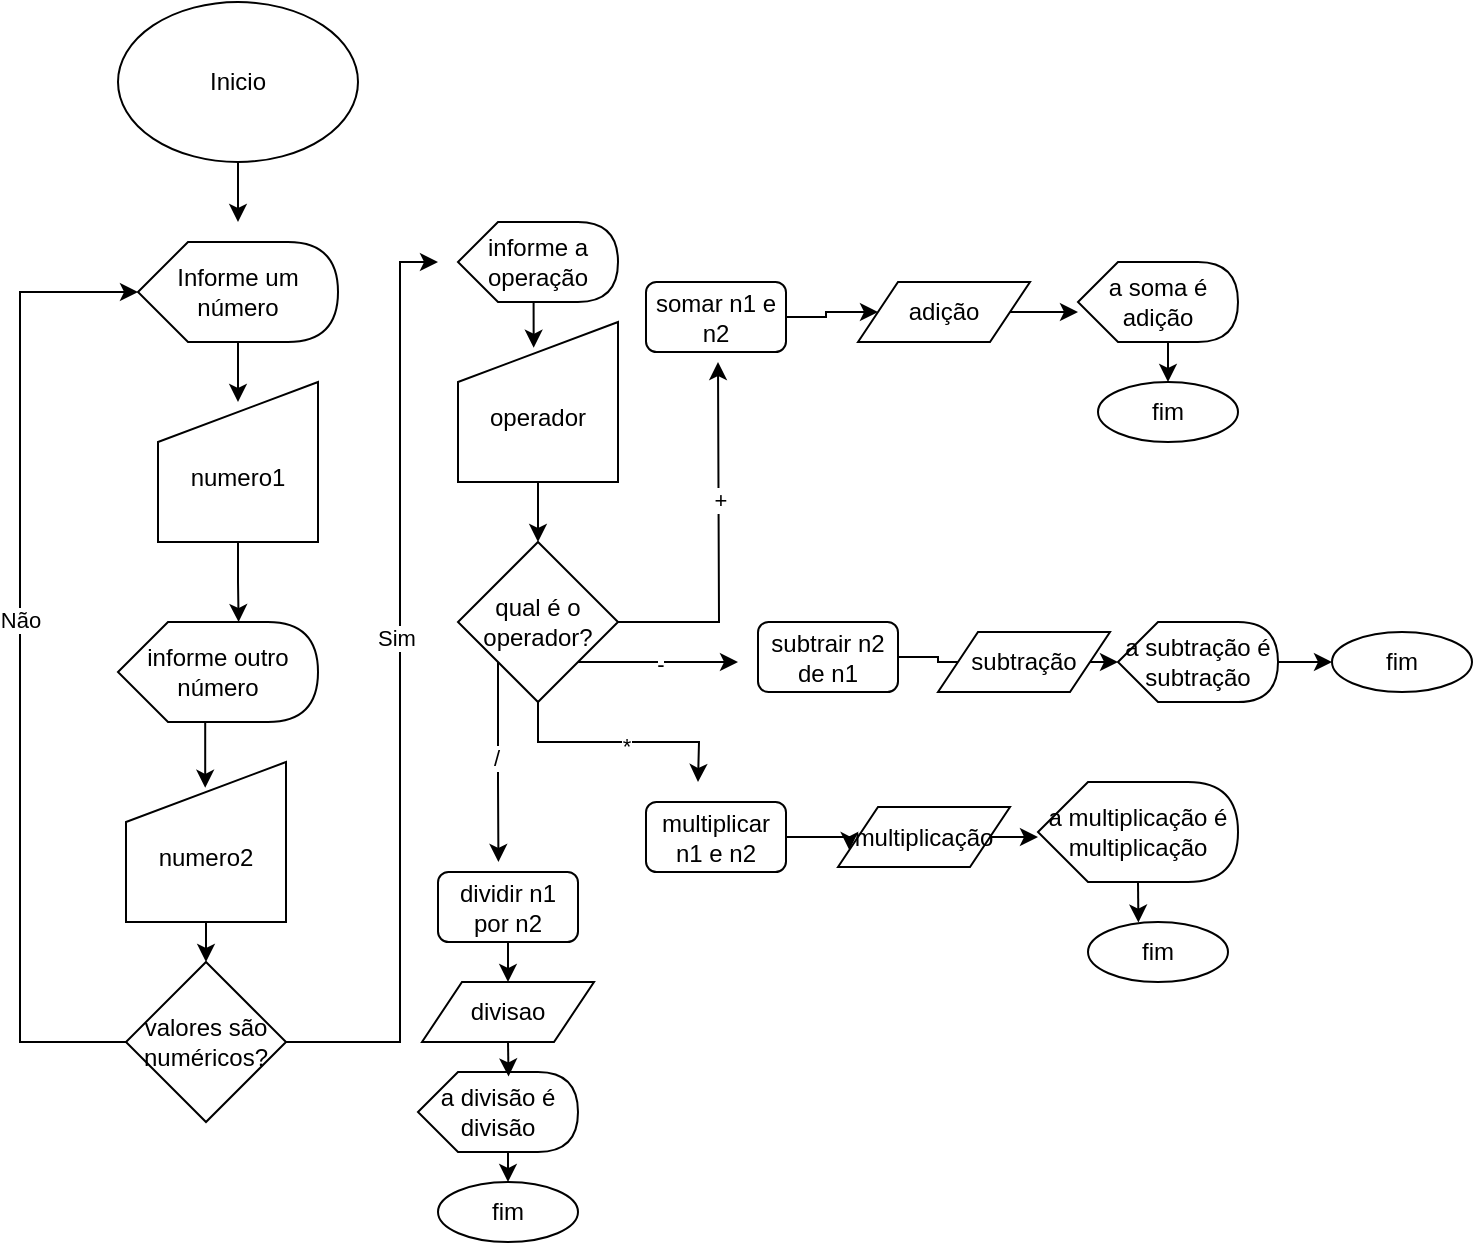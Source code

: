<mxfile version="26.2.13">
  <diagram name="Página-1" id="zWXQqoCImUa7uYCcetUl">
    <mxGraphModel dx="1313" dy="713" grid="1" gridSize="10" guides="1" tooltips="1" connect="1" arrows="1" fold="1" page="1" pageScale="1" pageWidth="827" pageHeight="1169" math="0" shadow="0">
      <root>
        <mxCell id="0" />
        <mxCell id="1" parent="0" />
        <mxCell id="GLRe6uKypIOMZwNr7LMk-2" style="edgeStyle=orthogonalEdgeStyle;rounded=0;orthogonalLoop=1;jettySize=auto;html=1;exitX=0.5;exitY=1;exitDx=0;exitDy=0;" edge="1" parent="1" source="GLRe6uKypIOMZwNr7LMk-1">
          <mxGeometry relative="1" as="geometry">
            <mxPoint x="210" y="160" as="targetPoint" />
          </mxGeometry>
        </mxCell>
        <mxCell id="GLRe6uKypIOMZwNr7LMk-1" value="Inicio" style="ellipse;whiteSpace=wrap;html=1;" vertex="1" parent="1">
          <mxGeometry x="150" y="50" width="120" height="80" as="geometry" />
        </mxCell>
        <mxCell id="GLRe6uKypIOMZwNr7LMk-4" style="edgeStyle=orthogonalEdgeStyle;rounded=0;orthogonalLoop=1;jettySize=auto;html=1;exitX=0;exitY=0;exitDx=50;exitDy=50;exitPerimeter=0;" edge="1" parent="1" source="GLRe6uKypIOMZwNr7LMk-3">
          <mxGeometry relative="1" as="geometry">
            <mxPoint x="210" y="250" as="targetPoint" />
          </mxGeometry>
        </mxCell>
        <mxCell id="GLRe6uKypIOMZwNr7LMk-3" value="Informe um número" style="shape=display;whiteSpace=wrap;html=1;" vertex="1" parent="1">
          <mxGeometry x="160" y="170" width="100" height="50" as="geometry" />
        </mxCell>
        <mxCell id="GLRe6uKypIOMZwNr7LMk-5" value="&lt;div&gt;&lt;br&gt;&lt;/div&gt;numero1" style="shape=manualInput;whiteSpace=wrap;html=1;" vertex="1" parent="1">
          <mxGeometry x="170" y="240" width="80" height="80" as="geometry" />
        </mxCell>
        <mxCell id="GLRe6uKypIOMZwNr7LMk-6" value="informe outro número" style="shape=display;whiteSpace=wrap;html=1;" vertex="1" parent="1">
          <mxGeometry x="150" y="360" width="100" height="50" as="geometry" />
        </mxCell>
        <mxCell id="GLRe6uKypIOMZwNr7LMk-11" style="edgeStyle=orthogonalEdgeStyle;rounded=0;orthogonalLoop=1;jettySize=auto;html=1;exitX=0.5;exitY=1;exitDx=0;exitDy=0;entryX=0.5;entryY=0;entryDx=0;entryDy=0;" edge="1" parent="1" source="GLRe6uKypIOMZwNr7LMk-7" target="GLRe6uKypIOMZwNr7LMk-10">
          <mxGeometry relative="1" as="geometry" />
        </mxCell>
        <mxCell id="GLRe6uKypIOMZwNr7LMk-7" value="&lt;div&gt;&lt;br&gt;&lt;/div&gt;numero2" style="shape=manualInput;whiteSpace=wrap;html=1;" vertex="1" parent="1">
          <mxGeometry x="154" y="430" width="80" height="80" as="geometry" />
        </mxCell>
        <mxCell id="GLRe6uKypIOMZwNr7LMk-8" style="edgeStyle=orthogonalEdgeStyle;rounded=0;orthogonalLoop=1;jettySize=auto;html=1;exitX=0.5;exitY=1;exitDx=0;exitDy=0;entryX=0.603;entryY=0;entryDx=0;entryDy=0;entryPerimeter=0;" edge="1" parent="1" source="GLRe6uKypIOMZwNr7LMk-5" target="GLRe6uKypIOMZwNr7LMk-6">
          <mxGeometry relative="1" as="geometry" />
        </mxCell>
        <mxCell id="GLRe6uKypIOMZwNr7LMk-9" style="edgeStyle=orthogonalEdgeStyle;rounded=0;orthogonalLoop=1;jettySize=auto;html=1;exitX=0;exitY=0;exitDx=50;exitDy=50;exitPerimeter=0;entryX=0.495;entryY=0.161;entryDx=0;entryDy=0;entryPerimeter=0;" edge="1" parent="1" source="GLRe6uKypIOMZwNr7LMk-6" target="GLRe6uKypIOMZwNr7LMk-7">
          <mxGeometry relative="1" as="geometry" />
        </mxCell>
        <mxCell id="GLRe6uKypIOMZwNr7LMk-12" style="edgeStyle=orthogonalEdgeStyle;rounded=0;orthogonalLoop=1;jettySize=auto;html=1;exitX=0;exitY=0.5;exitDx=0;exitDy=0;entryX=0;entryY=0.5;entryDx=0;entryDy=0;entryPerimeter=0;" edge="1" parent="1" source="GLRe6uKypIOMZwNr7LMk-10" target="GLRe6uKypIOMZwNr7LMk-3">
          <mxGeometry relative="1" as="geometry">
            <mxPoint x="100" y="90" as="targetPoint" />
            <Array as="points">
              <mxPoint x="101" y="570" />
              <mxPoint x="101" y="195" />
            </Array>
          </mxGeometry>
        </mxCell>
        <mxCell id="GLRe6uKypIOMZwNr7LMk-13" value="Não" style="edgeLabel;html=1;align=center;verticalAlign=middle;resizable=0;points=[];" vertex="1" connectable="0" parent="GLRe6uKypIOMZwNr7LMk-12">
          <mxGeometry x="0.084" relative="1" as="geometry">
            <mxPoint as="offset" />
          </mxGeometry>
        </mxCell>
        <mxCell id="GLRe6uKypIOMZwNr7LMk-14" style="edgeStyle=orthogonalEdgeStyle;rounded=0;orthogonalLoop=1;jettySize=auto;html=1;exitX=1;exitY=0.5;exitDx=0;exitDy=0;" edge="1" parent="1" source="GLRe6uKypIOMZwNr7LMk-10">
          <mxGeometry relative="1" as="geometry">
            <mxPoint x="310" y="180" as="targetPoint" />
            <Array as="points">
              <mxPoint x="291" y="570" />
              <mxPoint x="291" y="180" />
            </Array>
          </mxGeometry>
        </mxCell>
        <mxCell id="GLRe6uKypIOMZwNr7LMk-15" value="Sim" style="edgeLabel;html=1;align=center;verticalAlign=middle;resizable=0;points=[];" vertex="1" connectable="0" parent="GLRe6uKypIOMZwNr7LMk-14">
          <mxGeometry x="0.111" y="2" relative="1" as="geometry">
            <mxPoint as="offset" />
          </mxGeometry>
        </mxCell>
        <mxCell id="GLRe6uKypIOMZwNr7LMk-10" value="valores são numéricos?" style="rhombus;whiteSpace=wrap;html=1;" vertex="1" parent="1">
          <mxGeometry x="154" y="530" width="80" height="80" as="geometry" />
        </mxCell>
        <mxCell id="GLRe6uKypIOMZwNr7LMk-16" value="informe a operação" style="shape=display;whiteSpace=wrap;html=1;" vertex="1" parent="1">
          <mxGeometry x="320" y="160" width="80" height="40" as="geometry" />
        </mxCell>
        <mxCell id="GLRe6uKypIOMZwNr7LMk-23" style="edgeStyle=orthogonalEdgeStyle;rounded=0;orthogonalLoop=1;jettySize=auto;html=1;exitX=0.5;exitY=1;exitDx=0;exitDy=0;entryX=0.5;entryY=0;entryDx=0;entryDy=0;" edge="1" parent="1" source="GLRe6uKypIOMZwNr7LMk-17" target="GLRe6uKypIOMZwNr7LMk-22">
          <mxGeometry relative="1" as="geometry" />
        </mxCell>
        <mxCell id="GLRe6uKypIOMZwNr7LMk-17" value="&lt;div&gt;&lt;br&gt;&lt;/div&gt;operador" style="shape=manualInput;whiteSpace=wrap;html=1;" vertex="1" parent="1">
          <mxGeometry x="320" y="210" width="80" height="80" as="geometry" />
        </mxCell>
        <mxCell id="GLRe6uKypIOMZwNr7LMk-21" style="edgeStyle=orthogonalEdgeStyle;rounded=0;orthogonalLoop=1;jettySize=auto;html=1;exitX=0;exitY=0;exitDx=40;exitDy=40;exitPerimeter=0;entryX=0.473;entryY=0.161;entryDx=0;entryDy=0;entryPerimeter=0;" edge="1" parent="1" source="GLRe6uKypIOMZwNr7LMk-16" target="GLRe6uKypIOMZwNr7LMk-17">
          <mxGeometry relative="1" as="geometry" />
        </mxCell>
        <mxCell id="GLRe6uKypIOMZwNr7LMk-25" style="edgeStyle=orthogonalEdgeStyle;rounded=0;orthogonalLoop=1;jettySize=auto;html=1;exitX=1;exitY=0.5;exitDx=0;exitDy=0;" edge="1" parent="1" source="GLRe6uKypIOMZwNr7LMk-22">
          <mxGeometry relative="1" as="geometry">
            <mxPoint x="450" y="230" as="targetPoint" />
          </mxGeometry>
        </mxCell>
        <mxCell id="GLRe6uKypIOMZwNr7LMk-26" value="+" style="edgeLabel;html=1;align=center;verticalAlign=middle;resizable=0;points=[];" vertex="1" connectable="0" parent="GLRe6uKypIOMZwNr7LMk-25">
          <mxGeometry x="0.236" relative="1" as="geometry">
            <mxPoint as="offset" />
          </mxGeometry>
        </mxCell>
        <mxCell id="GLRe6uKypIOMZwNr7LMk-27" style="edgeStyle=orthogonalEdgeStyle;rounded=0;orthogonalLoop=1;jettySize=auto;html=1;exitX=1;exitY=1;exitDx=0;exitDy=0;" edge="1" parent="1" source="GLRe6uKypIOMZwNr7LMk-22">
          <mxGeometry relative="1" as="geometry">
            <mxPoint x="460" y="380" as="targetPoint" />
          </mxGeometry>
        </mxCell>
        <mxCell id="GLRe6uKypIOMZwNr7LMk-28" value="-" style="edgeLabel;html=1;align=center;verticalAlign=middle;resizable=0;points=[];" vertex="1" connectable="0" parent="GLRe6uKypIOMZwNr7LMk-27">
          <mxGeometry x="0.016" y="-1" relative="1" as="geometry">
            <mxPoint as="offset" />
          </mxGeometry>
        </mxCell>
        <mxCell id="GLRe6uKypIOMZwNr7LMk-31" style="edgeStyle=orthogonalEdgeStyle;rounded=0;orthogonalLoop=1;jettySize=auto;html=1;exitX=0.5;exitY=1;exitDx=0;exitDy=0;" edge="1" parent="1" source="GLRe6uKypIOMZwNr7LMk-22">
          <mxGeometry relative="1" as="geometry">
            <mxPoint x="440" y="440" as="targetPoint" />
          </mxGeometry>
        </mxCell>
        <mxCell id="GLRe6uKypIOMZwNr7LMk-32" value="*" style="edgeLabel;html=1;align=center;verticalAlign=middle;resizable=0;points=[];" vertex="1" connectable="0" parent="GLRe6uKypIOMZwNr7LMk-31">
          <mxGeometry x="0.066" y="-2" relative="1" as="geometry">
            <mxPoint as="offset" />
          </mxGeometry>
        </mxCell>
        <mxCell id="GLRe6uKypIOMZwNr7LMk-33" style="edgeStyle=orthogonalEdgeStyle;rounded=0;orthogonalLoop=1;jettySize=auto;html=1;exitX=0;exitY=1;exitDx=0;exitDy=0;" edge="1" parent="1" source="GLRe6uKypIOMZwNr7LMk-22">
          <mxGeometry relative="1" as="geometry">
            <mxPoint x="340.222" y="480" as="targetPoint" />
          </mxGeometry>
        </mxCell>
        <mxCell id="GLRe6uKypIOMZwNr7LMk-34" value="/" style="edgeLabel;html=1;align=center;verticalAlign=middle;resizable=0;points=[];" vertex="1" connectable="0" parent="GLRe6uKypIOMZwNr7LMk-33">
          <mxGeometry x="-0.043" y="-1" relative="1" as="geometry">
            <mxPoint as="offset" />
          </mxGeometry>
        </mxCell>
        <mxCell id="GLRe6uKypIOMZwNr7LMk-22" value="qual é o operador?" style="rhombus;whiteSpace=wrap;html=1;" vertex="1" parent="1">
          <mxGeometry x="320" y="320" width="80" height="80" as="geometry" />
        </mxCell>
        <mxCell id="GLRe6uKypIOMZwNr7LMk-30" style="edgeStyle=orthogonalEdgeStyle;rounded=0;orthogonalLoop=1;jettySize=auto;html=1;exitX=0.5;exitY=1;exitDx=0;exitDy=0;" edge="1" parent="1" source="GLRe6uKypIOMZwNr7LMk-22" target="GLRe6uKypIOMZwNr7LMk-22">
          <mxGeometry relative="1" as="geometry" />
        </mxCell>
        <mxCell id="GLRe6uKypIOMZwNr7LMk-43" style="edgeStyle=orthogonalEdgeStyle;rounded=0;orthogonalLoop=1;jettySize=auto;html=1;exitX=1;exitY=0.5;exitDx=0;exitDy=0;" edge="1" parent="1" source="GLRe6uKypIOMZwNr7LMk-35" target="GLRe6uKypIOMZwNr7LMk-40">
          <mxGeometry relative="1" as="geometry" />
        </mxCell>
        <mxCell id="GLRe6uKypIOMZwNr7LMk-35" value="somar n1 e n2" style="rounded=1;whiteSpace=wrap;html=1;" vertex="1" parent="1">
          <mxGeometry x="414" y="190" width="70" height="35" as="geometry" />
        </mxCell>
        <mxCell id="GLRe6uKypIOMZwNr7LMk-46" style="edgeStyle=orthogonalEdgeStyle;rounded=0;orthogonalLoop=1;jettySize=auto;html=1;exitX=0.5;exitY=1;exitDx=0;exitDy=0;entryX=0.5;entryY=0;entryDx=0;entryDy=0;" edge="1" parent="1" source="GLRe6uKypIOMZwNr7LMk-36" target="GLRe6uKypIOMZwNr7LMk-39">
          <mxGeometry relative="1" as="geometry" />
        </mxCell>
        <mxCell id="GLRe6uKypIOMZwNr7LMk-36" value="dividir n1 por n2" style="rounded=1;whiteSpace=wrap;html=1;" vertex="1" parent="1">
          <mxGeometry x="310" y="485" width="70" height="35" as="geometry" />
        </mxCell>
        <mxCell id="GLRe6uKypIOMZwNr7LMk-45" style="edgeStyle=orthogonalEdgeStyle;rounded=0;orthogonalLoop=1;jettySize=auto;html=1;exitX=1;exitY=0.5;exitDx=0;exitDy=0;entryX=0;entryY=0.75;entryDx=0;entryDy=0;" edge="1" parent="1" source="GLRe6uKypIOMZwNr7LMk-37" target="GLRe6uKypIOMZwNr7LMk-42">
          <mxGeometry relative="1" as="geometry" />
        </mxCell>
        <mxCell id="GLRe6uKypIOMZwNr7LMk-37" value="multiplicar n1 e n2" style="rounded=1;whiteSpace=wrap;html=1;" vertex="1" parent="1">
          <mxGeometry x="414" y="450" width="70" height="35" as="geometry" />
        </mxCell>
        <mxCell id="GLRe6uKypIOMZwNr7LMk-44" style="edgeStyle=orthogonalEdgeStyle;rounded=0;orthogonalLoop=1;jettySize=auto;html=1;exitX=1;exitY=0.5;exitDx=0;exitDy=0;" edge="1" parent="1" source="GLRe6uKypIOMZwNr7LMk-38" target="GLRe6uKypIOMZwNr7LMk-41">
          <mxGeometry relative="1" as="geometry" />
        </mxCell>
        <mxCell id="GLRe6uKypIOMZwNr7LMk-38" value="subtrair n2 de n1" style="rounded=1;whiteSpace=wrap;html=1;" vertex="1" parent="1">
          <mxGeometry x="470" y="360" width="70" height="35" as="geometry" />
        </mxCell>
        <mxCell id="GLRe6uKypIOMZwNr7LMk-39" value="divisao" style="shape=parallelogram;perimeter=parallelogramPerimeter;whiteSpace=wrap;html=1;fixedSize=1;" vertex="1" parent="1">
          <mxGeometry x="302" y="540" width="86" height="30" as="geometry" />
        </mxCell>
        <mxCell id="GLRe6uKypIOMZwNr7LMk-40" value="adição" style="shape=parallelogram;perimeter=parallelogramPerimeter;whiteSpace=wrap;html=1;fixedSize=1;" vertex="1" parent="1">
          <mxGeometry x="520" y="190" width="86" height="30" as="geometry" />
        </mxCell>
        <mxCell id="GLRe6uKypIOMZwNr7LMk-41" value="subtração" style="shape=parallelogram;perimeter=parallelogramPerimeter;whiteSpace=wrap;html=1;fixedSize=1;" vertex="1" parent="1">
          <mxGeometry x="560" y="365" width="86" height="30" as="geometry" />
        </mxCell>
        <mxCell id="GLRe6uKypIOMZwNr7LMk-55" style="edgeStyle=orthogonalEdgeStyle;rounded=0;orthogonalLoop=1;jettySize=auto;html=1;exitX=1;exitY=0.5;exitDx=0;exitDy=0;" edge="1" parent="1" source="GLRe6uKypIOMZwNr7LMk-42">
          <mxGeometry relative="1" as="geometry">
            <mxPoint x="610" y="467.778" as="targetPoint" />
          </mxGeometry>
        </mxCell>
        <mxCell id="GLRe6uKypIOMZwNr7LMk-42" value="multiplicação" style="shape=parallelogram;perimeter=parallelogramPerimeter;whiteSpace=wrap;html=1;fixedSize=1;" vertex="1" parent="1">
          <mxGeometry x="510" y="452.5" width="86" height="30" as="geometry" />
        </mxCell>
        <mxCell id="GLRe6uKypIOMZwNr7LMk-61" style="edgeStyle=orthogonalEdgeStyle;rounded=0;orthogonalLoop=1;jettySize=auto;html=1;exitX=0;exitY=0;exitDx=40;exitDy=40;exitPerimeter=0;entryX=0.5;entryY=0;entryDx=0;entryDy=0;" edge="1" parent="1" source="GLRe6uKypIOMZwNr7LMk-47" target="GLRe6uKypIOMZwNr7LMk-57">
          <mxGeometry relative="1" as="geometry" />
        </mxCell>
        <mxCell id="GLRe6uKypIOMZwNr7LMk-47" value="a divisão é divisão" style="shape=display;whiteSpace=wrap;html=1;" vertex="1" parent="1">
          <mxGeometry x="300" y="585" width="80" height="40" as="geometry" />
        </mxCell>
        <mxCell id="GLRe6uKypIOMZwNr7LMk-64" style="edgeStyle=orthogonalEdgeStyle;rounded=0;orthogonalLoop=1;jettySize=auto;html=1;exitX=0;exitY=0;exitDx=40;exitDy=40;exitPerimeter=0;entryX=0.5;entryY=0;entryDx=0;entryDy=0;" edge="1" parent="1" source="GLRe6uKypIOMZwNr7LMk-48" target="GLRe6uKypIOMZwNr7LMk-59">
          <mxGeometry relative="1" as="geometry" />
        </mxCell>
        <mxCell id="GLRe6uKypIOMZwNr7LMk-48" value="a soma é adição" style="shape=display;whiteSpace=wrap;html=1;" vertex="1" parent="1">
          <mxGeometry x="630" y="180" width="80" height="40" as="geometry" />
        </mxCell>
        <mxCell id="GLRe6uKypIOMZwNr7LMk-63" style="edgeStyle=orthogonalEdgeStyle;rounded=0;orthogonalLoop=1;jettySize=auto;html=1;exitX=1;exitY=0.5;exitDx=0;exitDy=0;exitPerimeter=0;entryX=0;entryY=0.5;entryDx=0;entryDy=0;" edge="1" parent="1" source="GLRe6uKypIOMZwNr7LMk-49" target="GLRe6uKypIOMZwNr7LMk-58">
          <mxGeometry relative="1" as="geometry" />
        </mxCell>
        <mxCell id="GLRe6uKypIOMZwNr7LMk-49" value="a subtração é subtração" style="shape=display;whiteSpace=wrap;html=1;" vertex="1" parent="1">
          <mxGeometry x="650" y="360" width="80" height="40" as="geometry" />
        </mxCell>
        <mxCell id="GLRe6uKypIOMZwNr7LMk-50" value="a multiplicação é multiplicação" style="shape=display;whiteSpace=wrap;html=1;" vertex="1" parent="1">
          <mxGeometry x="610" y="440" width="100" height="50" as="geometry" />
        </mxCell>
        <mxCell id="GLRe6uKypIOMZwNr7LMk-51" style="edgeStyle=orthogonalEdgeStyle;rounded=0;orthogonalLoop=1;jettySize=auto;html=1;exitX=1;exitY=0.5;exitDx=0;exitDy=0;entryX=0;entryY=0.625;entryDx=0;entryDy=0;entryPerimeter=0;" edge="1" parent="1" source="GLRe6uKypIOMZwNr7LMk-40" target="GLRe6uKypIOMZwNr7LMk-48">
          <mxGeometry relative="1" as="geometry" />
        </mxCell>
        <mxCell id="GLRe6uKypIOMZwNr7LMk-52" style="edgeStyle=orthogonalEdgeStyle;rounded=0;orthogonalLoop=1;jettySize=auto;html=1;exitX=0.5;exitY=1;exitDx=0;exitDy=0;entryX=0.566;entryY=0.056;entryDx=0;entryDy=0;entryPerimeter=0;" edge="1" parent="1" source="GLRe6uKypIOMZwNr7LMk-39" target="GLRe6uKypIOMZwNr7LMk-47">
          <mxGeometry relative="1" as="geometry" />
        </mxCell>
        <mxCell id="GLRe6uKypIOMZwNr7LMk-56" style="edgeStyle=orthogonalEdgeStyle;rounded=0;orthogonalLoop=1;jettySize=auto;html=1;exitX=1;exitY=0.5;exitDx=0;exitDy=0;entryX=0;entryY=0.5;entryDx=0;entryDy=0;entryPerimeter=0;" edge="1" parent="1" source="GLRe6uKypIOMZwNr7LMk-41" target="GLRe6uKypIOMZwNr7LMk-49">
          <mxGeometry relative="1" as="geometry" />
        </mxCell>
        <mxCell id="GLRe6uKypIOMZwNr7LMk-57" value="fim" style="ellipse;whiteSpace=wrap;html=1;" vertex="1" parent="1">
          <mxGeometry x="310" y="640" width="70" height="30" as="geometry" />
        </mxCell>
        <mxCell id="GLRe6uKypIOMZwNr7LMk-58" value="fim" style="ellipse;whiteSpace=wrap;html=1;" vertex="1" parent="1">
          <mxGeometry x="757" y="365" width="70" height="30" as="geometry" />
        </mxCell>
        <mxCell id="GLRe6uKypIOMZwNr7LMk-59" value="fim" style="ellipse;whiteSpace=wrap;html=1;" vertex="1" parent="1">
          <mxGeometry x="640" y="240" width="70" height="30" as="geometry" />
        </mxCell>
        <mxCell id="GLRe6uKypIOMZwNr7LMk-60" value="fim" style="ellipse;whiteSpace=wrap;html=1;" vertex="1" parent="1">
          <mxGeometry x="635" y="510" width="70" height="30" as="geometry" />
        </mxCell>
        <mxCell id="GLRe6uKypIOMZwNr7LMk-62" style="edgeStyle=orthogonalEdgeStyle;rounded=0;orthogonalLoop=1;jettySize=auto;html=1;exitX=0;exitY=0;exitDx=50;exitDy=50;exitPerimeter=0;entryX=0.36;entryY=0.01;entryDx=0;entryDy=0;entryPerimeter=0;" edge="1" parent="1" source="GLRe6uKypIOMZwNr7LMk-50" target="GLRe6uKypIOMZwNr7LMk-60">
          <mxGeometry relative="1" as="geometry" />
        </mxCell>
      </root>
    </mxGraphModel>
  </diagram>
</mxfile>
